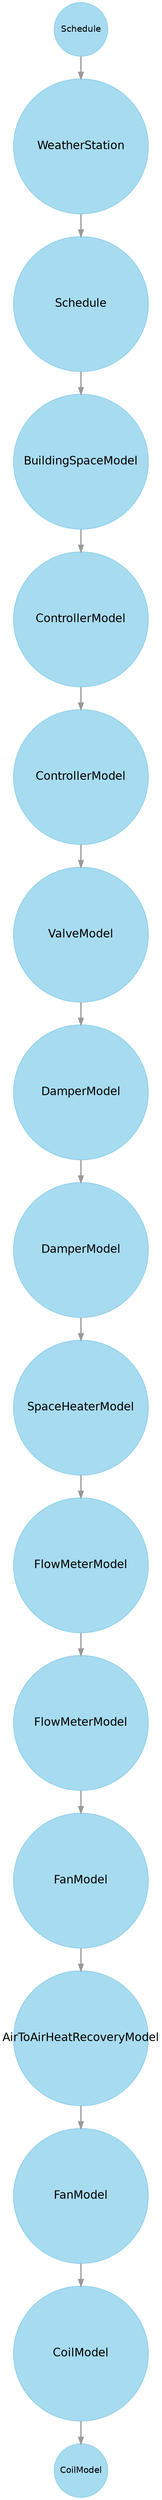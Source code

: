 digraph  {
node [color="#23a6db66", colorscheme=oranges9, fixedsize=shape, fontname=Helvetica, fontsize=10, margin=0, shape=circle, style=filled, width=0.8];
edge [color="#999999", fontcolor="#999999", fontname=Helvetica, fontsize=10, minlen=1, penwidth=2, weight=3];
9 [fontsize="14.0", label=Schedule, width="1.2"];
7 [fontsize="18.0", label=WeatherStation, width="3.0"];
8 [fontsize="18.0", label=Schedule, width="3.0"];
23 [fontsize="18.0", label=BuildingSpaceModel, width="3.0"];
19 [fontsize="18.0", label=ControllerModel, width="3.0"];
20 [fontsize="18.0", label=ControllerModel, width="3.0"];
18 [fontsize="18.0", label=ValveModel, width="3.0"];
21 [fontsize="18.0", label=DamperModel, width="3.0"];
22 [fontsize="18.0", label=DamperModel, width="3.0"];
17 [fontsize="18.0", label=SpaceHeaterModel, width="3.0"];
15 [fontsize="18.0", label=FlowMeterModel, width="3.0"];
16 [fontsize="18.0", label=FlowMeterModel, width="3.0"];
13 [fontsize="18.0", label=FanModel, width="3.0"];
10 [fontsize="18.0", label=AirToAirHeatRecoveryModel, width="3.0"];
14 [fontsize="18.0", label=FanModel, width="3.0"];
11 [fontsize="18.0", label=CoilModel, width="3.0"];
12 [fontsize="14.0", label=CoilModel, width="1.2"];
9 -> 7  [key=0];
7 -> 8  [key=0];
8 -> 23  [key=0];
23 -> 19  [key=0];
19 -> 20  [key=0];
20 -> 18  [key=0];
18 -> 21  [key=0];
21 -> 22  [key=0];
22 -> 17  [key=0];
17 -> 15  [key=0];
15 -> 16  [key=0];
16 -> 13  [key=0];
13 -> 10  [key=0];
10 -> 14  [key=0];
14 -> 11  [key=0];
11 -> 12  [key=0];
}
